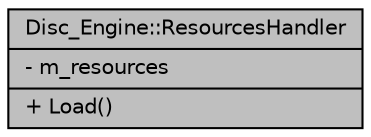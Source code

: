 digraph "Disc_Engine::ResourcesHandler"
{
  edge [fontname="Helvetica",fontsize="10",labelfontname="Helvetica",labelfontsize="10"];
  node [fontname="Helvetica",fontsize="10",shape=record];
  Node1 [label="{Disc_Engine::ResourcesHandler\n|- m_resources\l|+ Load()\l}",height=0.2,width=0.4,color="black", fillcolor="grey75", style="filled", fontcolor="black"];
}
